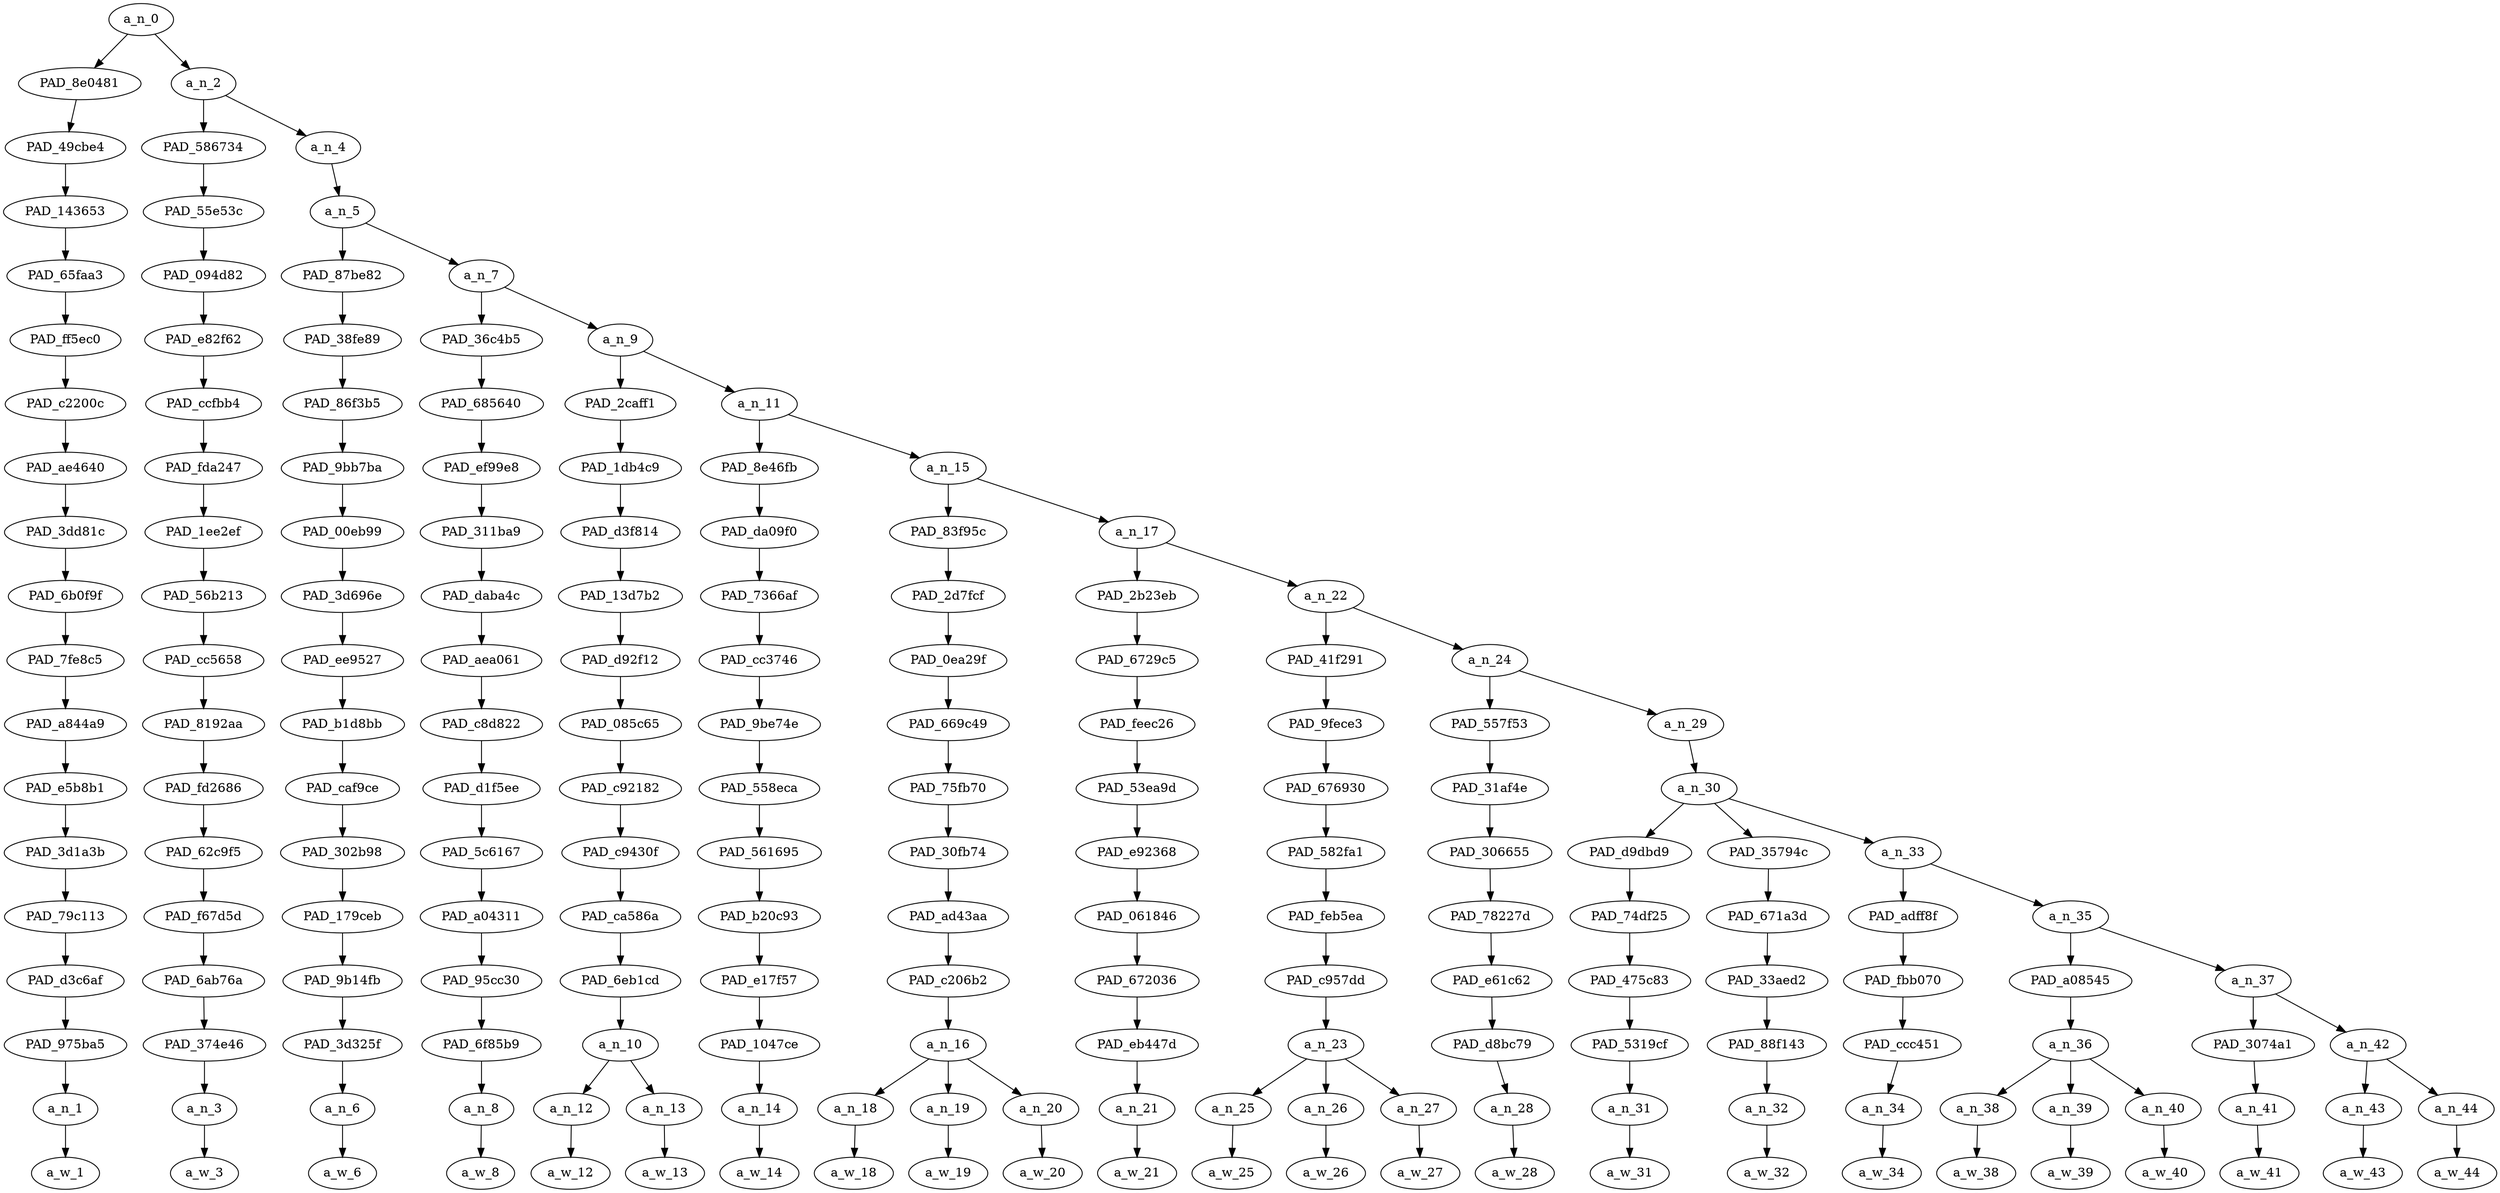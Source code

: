 strict digraph "" {
	a_n_0	[div_dir=1,
		index=0,
		level=18,
		pos="1.07672119140625,18!",
		text_span="[0, 1, 2, 3, 4, 5, 6, 7, 8, 9, 10, 11, 12, 13, 14, 15, 16, 17, 18, 19, 20, 21, 22, 23]",
		value=1.00000001];
	PAD_8e0481	[div_dir=1,
		index=0,
		level=17,
		pos="0.0,17!",
		text_span="[0]",
		value=0.03736972];
	a_n_0 -> PAD_8e0481;
	a_n_2	[div_dir=1,
		index=1,
		level=17,
		pos="2.1534423828125,17!",
		text_span="[1, 2, 3, 4, 5, 6, 7, 8, 9, 10, 11, 12, 13, 14, 15, 16, 17, 18, 19, 20, 21, 22, 23]",
		value=0.96195754];
	a_n_0 -> a_n_2;
	PAD_49cbe4	[div_dir=1,
		index=0,
		level=16,
		pos="0.0,16!",
		text_span="[0]",
		value=0.03736972];
	PAD_8e0481 -> PAD_49cbe4;
	PAD_143653	[div_dir=1,
		index=0,
		level=15,
		pos="0.0,15!",
		text_span="[0]",
		value=0.03736972];
	PAD_49cbe4 -> PAD_143653;
	PAD_65faa3	[div_dir=1,
		index=0,
		level=14,
		pos="0.0,14!",
		text_span="[0]",
		value=0.03736972];
	PAD_143653 -> PAD_65faa3;
	PAD_ff5ec0	[div_dir=1,
		index=0,
		level=13,
		pos="0.0,13!",
		text_span="[0]",
		value=0.03736972];
	PAD_65faa3 -> PAD_ff5ec0;
	PAD_c2200c	[div_dir=1,
		index=0,
		level=12,
		pos="0.0,12!",
		text_span="[0]",
		value=0.03736972];
	PAD_ff5ec0 -> PAD_c2200c;
	PAD_ae4640	[div_dir=1,
		index=0,
		level=11,
		pos="0.0,11!",
		text_span="[0]",
		value=0.03736972];
	PAD_c2200c -> PAD_ae4640;
	PAD_3dd81c	[div_dir=1,
		index=0,
		level=10,
		pos="0.0,10!",
		text_span="[0]",
		value=0.03736972];
	PAD_ae4640 -> PAD_3dd81c;
	PAD_6b0f9f	[div_dir=1,
		index=0,
		level=9,
		pos="0.0,9!",
		text_span="[0]",
		value=0.03736972];
	PAD_3dd81c -> PAD_6b0f9f;
	PAD_7fe8c5	[div_dir=1,
		index=0,
		level=8,
		pos="0.0,8!",
		text_span="[0]",
		value=0.03736972];
	PAD_6b0f9f -> PAD_7fe8c5;
	PAD_a844a9	[div_dir=1,
		index=0,
		level=7,
		pos="0.0,7!",
		text_span="[0]",
		value=0.03736972];
	PAD_7fe8c5 -> PAD_a844a9;
	PAD_e5b8b1	[div_dir=1,
		index=0,
		level=6,
		pos="0.0,6!",
		text_span="[0]",
		value=0.03736972];
	PAD_a844a9 -> PAD_e5b8b1;
	PAD_3d1a3b	[div_dir=1,
		index=0,
		level=5,
		pos="0.0,5!",
		text_span="[0]",
		value=0.03736972];
	PAD_e5b8b1 -> PAD_3d1a3b;
	PAD_79c113	[div_dir=1,
		index=0,
		level=4,
		pos="0.0,4!",
		text_span="[0]",
		value=0.03736972];
	PAD_3d1a3b -> PAD_79c113;
	PAD_d3c6af	[div_dir=1,
		index=0,
		level=3,
		pos="0.0,3!",
		text_span="[0]",
		value=0.03736972];
	PAD_79c113 -> PAD_d3c6af;
	PAD_975ba5	[div_dir=1,
		index=0,
		level=2,
		pos="0.0,2!",
		text_span="[0]",
		value=0.03736972];
	PAD_d3c6af -> PAD_975ba5;
	a_n_1	[div_dir=1,
		index=0,
		level=1,
		pos="0.0,1!",
		text_span="[0]",
		value=0.03736972];
	PAD_975ba5 -> a_n_1;
	a_w_1	[div_dir=0,
		index=0,
		level=0,
		pos="0,0!",
		text_span="[0]",
		value=i];
	a_n_1 -> a_w_1;
	PAD_586734	[div_dir=1,
		index=1,
		level=16,
		pos="1.0,16!",
		text_span="[1]",
		value=0.03403966];
	a_n_2 -> PAD_586734;
	a_n_4	[div_dir=1,
		index=2,
		level=16,
		pos="3.306884765625,16!",
		text_span="[2, 3, 4, 5, 6, 7, 8, 9, 10, 11, 12, 13, 14, 15, 16, 17, 18, 19, 20, 21, 22, 23]",
		value=0.92732983];
	a_n_2 -> a_n_4;
	PAD_55e53c	[div_dir=1,
		index=1,
		level=15,
		pos="1.0,15!",
		text_span="[1]",
		value=0.03403966];
	PAD_586734 -> PAD_55e53c;
	PAD_094d82	[div_dir=1,
		index=1,
		level=14,
		pos="1.0,14!",
		text_span="[1]",
		value=0.03403966];
	PAD_55e53c -> PAD_094d82;
	PAD_e82f62	[div_dir=1,
		index=1,
		level=13,
		pos="1.0,13!",
		text_span="[1]",
		value=0.03403966];
	PAD_094d82 -> PAD_e82f62;
	PAD_ccfbb4	[div_dir=1,
		index=1,
		level=12,
		pos="1.0,12!",
		text_span="[1]",
		value=0.03403966];
	PAD_e82f62 -> PAD_ccfbb4;
	PAD_fda247	[div_dir=1,
		index=1,
		level=11,
		pos="1.0,11!",
		text_span="[1]",
		value=0.03403966];
	PAD_ccfbb4 -> PAD_fda247;
	PAD_1ee2ef	[div_dir=1,
		index=1,
		level=10,
		pos="1.0,10!",
		text_span="[1]",
		value=0.03403966];
	PAD_fda247 -> PAD_1ee2ef;
	PAD_56b213	[div_dir=1,
		index=1,
		level=9,
		pos="1.0,9!",
		text_span="[1]",
		value=0.03403966];
	PAD_1ee2ef -> PAD_56b213;
	PAD_cc5658	[div_dir=1,
		index=1,
		level=8,
		pos="1.0,8!",
		text_span="[1]",
		value=0.03403966];
	PAD_56b213 -> PAD_cc5658;
	PAD_8192aa	[div_dir=1,
		index=1,
		level=7,
		pos="1.0,7!",
		text_span="[1]",
		value=0.03403966];
	PAD_cc5658 -> PAD_8192aa;
	PAD_fd2686	[div_dir=1,
		index=1,
		level=6,
		pos="1.0,6!",
		text_span="[1]",
		value=0.03403966];
	PAD_8192aa -> PAD_fd2686;
	PAD_62c9f5	[div_dir=1,
		index=1,
		level=5,
		pos="1.0,5!",
		text_span="[1]",
		value=0.03403966];
	PAD_fd2686 -> PAD_62c9f5;
	PAD_f67d5d	[div_dir=1,
		index=1,
		level=4,
		pos="1.0,4!",
		text_span="[1]",
		value=0.03403966];
	PAD_62c9f5 -> PAD_f67d5d;
	PAD_6ab76a	[div_dir=1,
		index=1,
		level=3,
		pos="1.0,3!",
		text_span="[1]",
		value=0.03403966];
	PAD_f67d5d -> PAD_6ab76a;
	PAD_374e46	[div_dir=1,
		index=1,
		level=2,
		pos="1.0,2!",
		text_span="[1]",
		value=0.03403966];
	PAD_6ab76a -> PAD_374e46;
	a_n_3	[div_dir=1,
		index=1,
		level=1,
		pos="1.0,1!",
		text_span="[1]",
		value=0.03403966];
	PAD_374e46 -> a_n_3;
	a_w_3	[div_dir=0,
		index=1,
		level=0,
		pos="1,0!",
		text_span="[1]",
		value=hope];
	a_n_3 -> a_w_3;
	a_n_5	[div_dir=1,
		index=2,
		level=15,
		pos="3.306884765625,15!",
		text_span="[2, 3, 4, 5, 6, 7, 8, 9, 10, 11, 12, 13, 14, 15, 16, 17, 18, 19, 20, 21, 22, 23]",
		value=0.92678385];
	a_n_4 -> a_n_5;
	PAD_87be82	[div_dir=1,
		index=2,
		level=14,
		pos="2.0,14!",
		text_span="[2]",
		value=0.02446662];
	a_n_5 -> PAD_87be82;
	a_n_7	[div_dir=1,
		index=3,
		level=14,
		pos="4.61376953125,14!",
		text_span="[3, 4, 5, 6, 7, 8, 9, 10, 11, 12, 13, 14, 15, 16, 17, 18, 19, 20, 21, 22, 23]",
		value=0.90177125];
	a_n_5 -> a_n_7;
	PAD_38fe89	[div_dir=1,
		index=2,
		level=13,
		pos="2.0,13!",
		text_span="[2]",
		value=0.02446662];
	PAD_87be82 -> PAD_38fe89;
	PAD_86f3b5	[div_dir=1,
		index=2,
		level=12,
		pos="2.0,12!",
		text_span="[2]",
		value=0.02446662];
	PAD_38fe89 -> PAD_86f3b5;
	PAD_9bb7ba	[div_dir=1,
		index=2,
		level=11,
		pos="2.0,11!",
		text_span="[2]",
		value=0.02446662];
	PAD_86f3b5 -> PAD_9bb7ba;
	PAD_00eb99	[div_dir=1,
		index=2,
		level=10,
		pos="2.0,10!",
		text_span="[2]",
		value=0.02446662];
	PAD_9bb7ba -> PAD_00eb99;
	PAD_3d696e	[div_dir=1,
		index=2,
		level=9,
		pos="2.0,9!",
		text_span="[2]",
		value=0.02446662];
	PAD_00eb99 -> PAD_3d696e;
	PAD_ee9527	[div_dir=1,
		index=2,
		level=8,
		pos="2.0,8!",
		text_span="[2]",
		value=0.02446662];
	PAD_3d696e -> PAD_ee9527;
	PAD_b1d8bb	[div_dir=1,
		index=2,
		level=7,
		pos="2.0,7!",
		text_span="[2]",
		value=0.02446662];
	PAD_ee9527 -> PAD_b1d8bb;
	PAD_caf9ce	[div_dir=1,
		index=2,
		level=6,
		pos="2.0,6!",
		text_span="[2]",
		value=0.02446662];
	PAD_b1d8bb -> PAD_caf9ce;
	PAD_302b98	[div_dir=1,
		index=2,
		level=5,
		pos="2.0,5!",
		text_span="[2]",
		value=0.02446662];
	PAD_caf9ce -> PAD_302b98;
	PAD_179ceb	[div_dir=1,
		index=2,
		level=4,
		pos="2.0,4!",
		text_span="[2]",
		value=0.02446662];
	PAD_302b98 -> PAD_179ceb;
	PAD_9b14fb	[div_dir=1,
		index=2,
		level=3,
		pos="2.0,3!",
		text_span="[2]",
		value=0.02446662];
	PAD_179ceb -> PAD_9b14fb;
	PAD_3d325f	[div_dir=1,
		index=2,
		level=2,
		pos="2.0,2!",
		text_span="[2]",
		value=0.02446662];
	PAD_9b14fb -> PAD_3d325f;
	a_n_6	[div_dir=1,
		index=2,
		level=1,
		pos="2.0,1!",
		text_span="[2]",
		value=0.02446662];
	PAD_3d325f -> a_n_6;
	a_w_6	[div_dir=0,
		index=2,
		level=0,
		pos="2,0!",
		text_span="[2]",
		value=there];
	a_n_6 -> a_w_6;
	PAD_36c4b5	[div_dir=1,
		index=3,
		level=13,
		pos="3.0,13!",
		text_span="[3]",
		value=0.02523952];
	a_n_7 -> PAD_36c4b5;
	a_n_9	[div_dir=1,
		index=4,
		level=13,
		pos="6.2275390625,13!",
		text_span="[4, 5, 6, 7, 8, 9, 10, 11, 12, 13, 14, 15, 16, 17, 18, 19, 20, 21, 22, 23]",
		value=0.87597586];
	a_n_7 -> a_n_9;
	PAD_685640	[div_dir=1,
		index=3,
		level=12,
		pos="3.0,12!",
		text_span="[3]",
		value=0.02523952];
	PAD_36c4b5 -> PAD_685640;
	PAD_ef99e8	[div_dir=1,
		index=3,
		level=11,
		pos="3.0,11!",
		text_span="[3]",
		value=0.02523952];
	PAD_685640 -> PAD_ef99e8;
	PAD_311ba9	[div_dir=1,
		index=3,
		level=10,
		pos="3.0,10!",
		text_span="[3]",
		value=0.02523952];
	PAD_ef99e8 -> PAD_311ba9;
	PAD_daba4c	[div_dir=1,
		index=3,
		level=9,
		pos="3.0,9!",
		text_span="[3]",
		value=0.02523952];
	PAD_311ba9 -> PAD_daba4c;
	PAD_aea061	[div_dir=1,
		index=3,
		level=8,
		pos="3.0,8!",
		text_span="[3]",
		value=0.02523952];
	PAD_daba4c -> PAD_aea061;
	PAD_c8d822	[div_dir=1,
		index=3,
		level=7,
		pos="3.0,7!",
		text_span="[3]",
		value=0.02523952];
	PAD_aea061 -> PAD_c8d822;
	PAD_d1f5ee	[div_dir=1,
		index=3,
		level=6,
		pos="3.0,6!",
		text_span="[3]",
		value=0.02523952];
	PAD_c8d822 -> PAD_d1f5ee;
	PAD_5c6167	[div_dir=1,
		index=3,
		level=5,
		pos="3.0,5!",
		text_span="[3]",
		value=0.02523952];
	PAD_d1f5ee -> PAD_5c6167;
	PAD_a04311	[div_dir=1,
		index=3,
		level=4,
		pos="3.0,4!",
		text_span="[3]",
		value=0.02523952];
	PAD_5c6167 -> PAD_a04311;
	PAD_95cc30	[div_dir=1,
		index=3,
		level=3,
		pos="3.0,3!",
		text_span="[3]",
		value=0.02523952];
	PAD_a04311 -> PAD_95cc30;
	PAD_6f85b9	[div_dir=1,
		index=3,
		level=2,
		pos="3.0,2!",
		text_span="[3]",
		value=0.02523952];
	PAD_95cc30 -> PAD_6f85b9;
	a_n_8	[div_dir=1,
		index=3,
		level=1,
		pos="3.0,1!",
		text_span="[3]",
		value=0.02523952];
	PAD_6f85b9 -> a_n_8;
	a_w_8	[div_dir=0,
		index=3,
		level=0,
		pos="3,0!",
		text_span="[3]",
		value=are];
	a_n_8 -> a_w_8;
	PAD_2caff1	[div_dir=1,
		index=4,
		level=12,
		pos="4.5,12!",
		text_span="[4, 5]",
		value=0.04184092];
	a_n_9 -> PAD_2caff1;
	a_n_11	[div_dir=1,
		index=5,
		level=12,
		pos="7.955078125,12!",
		text_span="[6, 7, 8, 9, 10, 11, 12, 13, 14, 15, 16, 17, 18, 19, 20, 21, 22, 23]",
		value=0.83357294];
	a_n_9 -> a_n_11;
	PAD_1db4c9	[div_dir=1,
		index=4,
		level=11,
		pos="4.5,11!",
		text_span="[4, 5]",
		value=0.04184092];
	PAD_2caff1 -> PAD_1db4c9;
	PAD_d3f814	[div_dir=1,
		index=4,
		level=10,
		pos="4.5,10!",
		text_span="[4, 5]",
		value=0.04184092];
	PAD_1db4c9 -> PAD_d3f814;
	PAD_13d7b2	[div_dir=1,
		index=4,
		level=9,
		pos="4.5,9!",
		text_span="[4, 5]",
		value=0.04184092];
	PAD_d3f814 -> PAD_13d7b2;
	PAD_d92f12	[div_dir=1,
		index=4,
		level=8,
		pos="4.5,8!",
		text_span="[4, 5]",
		value=0.04184092];
	PAD_13d7b2 -> PAD_d92f12;
	PAD_085c65	[div_dir=1,
		index=4,
		level=7,
		pos="4.5,7!",
		text_span="[4, 5]",
		value=0.04184092];
	PAD_d92f12 -> PAD_085c65;
	PAD_c92182	[div_dir=1,
		index=4,
		level=6,
		pos="4.5,6!",
		text_span="[4, 5]",
		value=0.04184092];
	PAD_085c65 -> PAD_c92182;
	PAD_c9430f	[div_dir=1,
		index=4,
		level=5,
		pos="4.5,5!",
		text_span="[4, 5]",
		value=0.04184092];
	PAD_c92182 -> PAD_c9430f;
	PAD_ca586a	[div_dir=1,
		index=4,
		level=4,
		pos="4.5,4!",
		text_span="[4, 5]",
		value=0.04184092];
	PAD_c9430f -> PAD_ca586a;
	PAD_6eb1cd	[div_dir=1,
		index=4,
		level=3,
		pos="4.5,3!",
		text_span="[4, 5]",
		value=0.04184092];
	PAD_ca586a -> PAD_6eb1cd;
	a_n_10	[div_dir=1,
		index=4,
		level=2,
		pos="4.5,2!",
		text_span="[4, 5]",
		value=0.04184092];
	PAD_6eb1cd -> a_n_10;
	a_n_12	[div_dir=1,
		index=4,
		level=1,
		pos="4.0,1!",
		text_span="[4]",
		value=0.01976835];
	a_n_10 -> a_n_12;
	a_n_13	[div_dir=1,
		index=5,
		level=1,
		pos="5.0,1!",
		text_span="[5]",
		value=0.02202165];
	a_n_10 -> a_n_13;
	a_w_12	[div_dir=0,
		index=4,
		level=0,
		pos="4,0!",
		text_span="[4]",
		value=not];
	a_n_12 -> a_w_12;
	a_w_13	[div_dir=0,
		index=5,
		level=0,
		pos="5,0!",
		text_span="[5]",
		value=many];
	a_n_13 -> a_w_13;
	PAD_8e46fb	[div_dir=1,
		index=5,
		level=11,
		pos="6.0,11!",
		text_span="[6]",
		value=0.01936070];
	a_n_11 -> PAD_8e46fb;
	a_n_15	[div_dir=1,
		index=6,
		level=11,
		pos="9.91015625,11!",
		text_span="[7, 8, 9, 10, 11, 12, 13, 14, 15, 16, 17, 18, 19, 20, 21, 22, 23]",
		value=0.81363775];
	a_n_11 -> a_n_15;
	PAD_da09f0	[div_dir=1,
		index=5,
		level=10,
		pos="6.0,10!",
		text_span="[6]",
		value=0.01936070];
	PAD_8e46fb -> PAD_da09f0;
	PAD_7366af	[div_dir=1,
		index=5,
		level=9,
		pos="6.0,9!",
		text_span="[6]",
		value=0.01936070];
	PAD_da09f0 -> PAD_7366af;
	PAD_cc3746	[div_dir=1,
		index=5,
		level=8,
		pos="6.0,8!",
		text_span="[6]",
		value=0.01936070];
	PAD_7366af -> PAD_cc3746;
	PAD_9be74e	[div_dir=1,
		index=5,
		level=7,
		pos="6.0,7!",
		text_span="[6]",
		value=0.01936070];
	PAD_cc3746 -> PAD_9be74e;
	PAD_558eca	[div_dir=1,
		index=5,
		level=6,
		pos="6.0,6!",
		text_span="[6]",
		value=0.01936070];
	PAD_9be74e -> PAD_558eca;
	PAD_561695	[div_dir=1,
		index=5,
		level=5,
		pos="6.0,5!",
		text_span="[6]",
		value=0.01936070];
	PAD_558eca -> PAD_561695;
	PAD_b20c93	[div_dir=1,
		index=5,
		level=4,
		pos="6.0,4!",
		text_span="[6]",
		value=0.01936070];
	PAD_561695 -> PAD_b20c93;
	PAD_e17f57	[div_dir=1,
		index=5,
		level=3,
		pos="6.0,3!",
		text_span="[6]",
		value=0.01936070];
	PAD_b20c93 -> PAD_e17f57;
	PAD_1047ce	[div_dir=1,
		index=5,
		level=2,
		pos="6.0,2!",
		text_span="[6]",
		value=0.01936070];
	PAD_e17f57 -> PAD_1047ce;
	a_n_14	[div_dir=1,
		index=6,
		level=1,
		pos="6.0,1!",
		text_span="[6]",
		value=0.01936070];
	PAD_1047ce -> a_n_14;
	a_w_14	[div_dir=0,
		index=6,
		level=0,
		pos="6,0!",
		text_span="[6]",
		value=of];
	a_n_14 -> a_w_14;
	PAD_83f95c	[div_dir=1,
		index=6,
		level=10,
		pos="8.0,10!",
		text_span="[7, 8, 9]",
		value=0.15032759];
	a_n_15 -> PAD_83f95c;
	a_n_17	[div_dir=1,
		index=7,
		level=10,
		pos="11.8203125,10!",
		text_span="[10, 11, 12, 13, 14, 15, 16, 17, 18, 19, 20, 21, 22, 23]",
		value=0.66274129];
	a_n_15 -> a_n_17;
	PAD_2d7fcf	[div_dir=1,
		index=6,
		level=9,
		pos="8.0,9!",
		text_span="[7, 8, 9]",
		value=0.15032759];
	PAD_83f95c -> PAD_2d7fcf;
	PAD_0ea29f	[div_dir=1,
		index=6,
		level=8,
		pos="8.0,8!",
		text_span="[7, 8, 9]",
		value=0.15032759];
	PAD_2d7fcf -> PAD_0ea29f;
	PAD_669c49	[div_dir=1,
		index=6,
		level=7,
		pos="8.0,7!",
		text_span="[7, 8, 9]",
		value=0.15032759];
	PAD_0ea29f -> PAD_669c49;
	PAD_75fb70	[div_dir=1,
		index=6,
		level=6,
		pos="8.0,6!",
		text_span="[7, 8, 9]",
		value=0.15032759];
	PAD_669c49 -> PAD_75fb70;
	PAD_30fb74	[div_dir=1,
		index=6,
		level=5,
		pos="8.0,5!",
		text_span="[7, 8, 9]",
		value=0.15032759];
	PAD_75fb70 -> PAD_30fb74;
	PAD_ad43aa	[div_dir=1,
		index=6,
		level=4,
		pos="8.0,4!",
		text_span="[7, 8, 9]",
		value=0.15032759];
	PAD_30fb74 -> PAD_ad43aa;
	PAD_c206b2	[div_dir=1,
		index=6,
		level=3,
		pos="8.0,3!",
		text_span="[7, 8, 9]",
		value=0.15032759];
	PAD_ad43aa -> PAD_c206b2;
	a_n_16	[div_dir=1,
		index=6,
		level=2,
		pos="8.0,2!",
		text_span="[7, 8, 9]",
		value=0.15032759];
	PAD_c206b2 -> a_n_16;
	a_n_18	[div_dir=1,
		index=7,
		level=1,
		pos="7.0,1!",
		text_span="[7]",
		value=0.02930786];
	a_n_16 -> a_n_18;
	a_n_19	[div_dir=1,
		index=8,
		level=1,
		pos="8.0,1!",
		text_span="[8]",
		value=0.03283691];
	a_n_16 -> a_n_19;
	a_n_20	[div_dir=1,
		index=9,
		level=1,
		pos="9.0,1!",
		text_span="[9]",
		value=0.08794970];
	a_n_16 -> a_n_20;
	a_w_18	[div_dir=0,
		index=7,
		level=0,
		pos="7,0!",
		text_span="[7]",
		value=my];
	a_n_18 -> a_w_18;
	a_w_19	[div_dir=0,
		index=8,
		level=0,
		pos="8,0!",
		text_span="[8]",
		value=fellow];
	a_n_19 -> a_w_19;
	a_w_20	[div_dir=0,
		index=9,
		level=0,
		pos="9,0!",
		text_span="[9]",
		value=asians];
	a_n_20 -> a_w_20;
	PAD_2b23eb	[div_dir=1,
		index=7,
		level=9,
		pos="10.0,9!",
		text_span="[10]",
		value=0.02393366];
	a_n_17 -> PAD_2b23eb;
	a_n_22	[div_dir=1,
		index=8,
		level=9,
		pos="13.640625,9!",
		text_span="[11, 12, 13, 14, 15, 16, 17, 18, 19, 20, 21, 22, 23]",
		value=0.63828712];
	a_n_17 -> a_n_22;
	PAD_6729c5	[div_dir=1,
		index=7,
		level=8,
		pos="10.0,8!",
		text_span="[10]",
		value=0.02393366];
	PAD_2b23eb -> PAD_6729c5;
	PAD_feec26	[div_dir=1,
		index=7,
		level=7,
		pos="10.0,7!",
		text_span="[10]",
		value=0.02393366];
	PAD_6729c5 -> PAD_feec26;
	PAD_53ea9d	[div_dir=1,
		index=7,
		level=6,
		pos="10.0,6!",
		text_span="[10]",
		value=0.02393366];
	PAD_feec26 -> PAD_53ea9d;
	PAD_e92368	[div_dir=1,
		index=7,
		level=5,
		pos="10.0,5!",
		text_span="[10]",
		value=0.02393366];
	PAD_53ea9d -> PAD_e92368;
	PAD_061846	[div_dir=1,
		index=7,
		level=4,
		pos="10.0,4!",
		text_span="[10]",
		value=0.02393366];
	PAD_e92368 -> PAD_061846;
	PAD_672036	[div_dir=1,
		index=7,
		level=3,
		pos="10.0,3!",
		text_span="[10]",
		value=0.02393366];
	PAD_061846 -> PAD_672036;
	PAD_eb447d	[div_dir=1,
		index=7,
		level=2,
		pos="10.0,2!",
		text_span="[10]",
		value=0.02393366];
	PAD_672036 -> PAD_eb447d;
	a_n_21	[div_dir=1,
		index=10,
		level=1,
		pos="10.0,1!",
		text_span="[10]",
		value=0.02393366];
	PAD_eb447d -> a_n_21;
	a_w_21	[div_dir=0,
		index=10,
		level=0,
		pos="10,0!",
		text_span="[10]",
		value=in];
	a_n_21 -> a_w_21;
	PAD_41f291	[div_dir=1,
		index=8,
		level=8,
		pos="12.0,8!",
		text_span="[11, 12, 13]",
		value=0.09691388];
	a_n_22 -> PAD_41f291;
	a_n_24	[div_dir=1,
		index=9,
		level=8,
		pos="15.28125,8!",
		text_span="[14, 15, 16, 17, 18, 19, 20, 21, 22, 23]",
		value=0.54085588];
	a_n_22 -> a_n_24;
	PAD_9fece3	[div_dir=1,
		index=8,
		level=7,
		pos="12.0,7!",
		text_span="[11, 12, 13]",
		value=0.09691388];
	PAD_41f291 -> PAD_9fece3;
	PAD_676930	[div_dir=1,
		index=8,
		level=6,
		pos="12.0,6!",
		text_span="[11, 12, 13]",
		value=0.09691388];
	PAD_9fece3 -> PAD_676930;
	PAD_582fa1	[div_dir=1,
		index=8,
		level=5,
		pos="12.0,5!",
		text_span="[11, 12, 13]",
		value=0.09691388];
	PAD_676930 -> PAD_582fa1;
	PAD_feb5ea	[div_dir=1,
		index=8,
		level=4,
		pos="12.0,4!",
		text_span="[11, 12, 13]",
		value=0.09691388];
	PAD_582fa1 -> PAD_feb5ea;
	PAD_c957dd	[div_dir=1,
		index=8,
		level=3,
		pos="12.0,3!",
		text_span="[11, 12, 13]",
		value=0.09691388];
	PAD_feb5ea -> PAD_c957dd;
	a_n_23	[div_dir=1,
		index=8,
		level=2,
		pos="12.0,2!",
		text_span="[11, 12, 13]",
		value=0.09691388];
	PAD_c957dd -> a_n_23;
	a_n_25	[div_dir=1,
		index=11,
		level=1,
		pos="11.0,1!",
		text_span="[11]",
		value=0.04373667];
	a_n_23 -> a_n_25;
	a_n_26	[div_dir=1,
		index=12,
		level=1,
		pos="12.0,1!",
		text_span="[12]",
		value=0.02753330];
	a_n_23 -> a_n_26;
	a_n_27	[div_dir=1,
		index=13,
		level=1,
		pos="13.0,1!",
		text_span="[13]",
		value=0.02560534];
	a_n_23 -> a_n_27;
	a_w_25	[div_dir=0,
		index=11,
		level=0,
		pos="11,0!",
		text_span="[11]",
		value=sweden];
	a_n_25 -> a_w_25;
	a_w_26	[div_dir=0,
		index=12,
		level=0,
		pos="12,0!",
		text_span="[12]",
		value=high];
	a_n_26 -> a_w_26;
	a_w_27	[div_dir=0,
		index=13,
		level=0,
		pos="13,0!",
		text_span="[13]",
		value=chance];
	a_n_27 -> a_w_27;
	PAD_557f53	[div_dir=1,
		index=9,
		level=7,
		pos="14.0,7!",
		text_span="[14]",
		value=0.01989489];
	a_n_24 -> PAD_557f53;
	a_n_29	[div_dir=1,
		index=10,
		level=7,
		pos="16.5625,7!",
		text_span="[15, 16, 17, 18, 19, 20, 21, 22, 23]",
		value=0.52039018];
	a_n_24 -> a_n_29;
	PAD_31af4e	[div_dir=1,
		index=9,
		level=6,
		pos="14.0,6!",
		text_span="[14]",
		value=0.01989489];
	PAD_557f53 -> PAD_31af4e;
	PAD_306655	[div_dir=1,
		index=9,
		level=5,
		pos="14.0,5!",
		text_span="[14]",
		value=0.01989489];
	PAD_31af4e -> PAD_306655;
	PAD_78227d	[div_dir=1,
		index=9,
		level=4,
		pos="14.0,4!",
		text_span="[14]",
		value=0.01989489];
	PAD_306655 -> PAD_78227d;
	PAD_e61c62	[div_dir=1,
		index=9,
		level=3,
		pos="14.0,3!",
		text_span="[14]",
		value=0.01989489];
	PAD_78227d -> PAD_e61c62;
	PAD_d8bc79	[div_dir=1,
		index=9,
		level=2,
		pos="14.0,2!",
		text_span="[14]",
		value=0.01989489];
	PAD_e61c62 -> PAD_d8bc79;
	a_n_28	[div_dir=1,
		index=14,
		level=1,
		pos="14.0,1!",
		text_span="[14]",
		value=0.01989489];
	PAD_d8bc79 -> a_n_28;
	a_w_28	[div_dir=0,
		index=14,
		level=0,
		pos="14,0!",
		text_span="[14]",
		value=of1];
	a_n_28 -> a_w_28;
	a_n_30	[div_dir=1,
		index=10,
		level=6,
		pos="16.5625,6!",
		text_span="[15, 16, 17, 18, 19, 20, 21, 22, 23]",
		value=0.51981181];
	a_n_29 -> a_n_30;
	PAD_d9dbd9	[div_dir=-1,
		index=10,
		level=5,
		pos="15.0,5!",
		text_span="[15]",
		value=0.02639607];
	a_n_30 -> PAD_d9dbd9;
	PAD_35794c	[div_dir=-1,
		index=11,
		level=5,
		pos="16.0,5!",
		text_span="[16]",
		value=0.05085282];
	a_n_30 -> PAD_35794c;
	a_n_33	[div_dir=1,
		index=12,
		level=5,
		pos="18.6875,5!",
		text_span="[17, 18, 19, 20, 21, 22, 23]",
		value=0.44198454];
	a_n_30 -> a_n_33;
	PAD_74df25	[div_dir=-1,
		index=10,
		level=4,
		pos="15.0,4!",
		text_span="[15]",
		value=0.02639607];
	PAD_d9dbd9 -> PAD_74df25;
	PAD_475c83	[div_dir=-1,
		index=10,
		level=3,
		pos="15.0,3!",
		text_span="[15]",
		value=0.02639607];
	PAD_74df25 -> PAD_475c83;
	PAD_5319cf	[div_dir=-1,
		index=10,
		level=2,
		pos="15.0,2!",
		text_span="[15]",
		value=0.02639607];
	PAD_475c83 -> PAD_5319cf;
	a_n_31	[div_dir=-1,
		index=15,
		level=1,
		pos="15.0,1!",
		text_span="[15]",
		value=0.02639607];
	PAD_5319cf -> a_n_31;
	a_w_31	[div_dir=0,
		index=15,
		level=0,
		pos="15,0!",
		text_span="[15]",
		value=falling];
	a_n_31 -> a_w_31;
	PAD_671a3d	[div_dir=-1,
		index=11,
		level=4,
		pos="16.0,4!",
		text_span="[16]",
		value=0.05085282];
	PAD_35794c -> PAD_671a3d;
	PAD_33aed2	[div_dir=-1,
		index=11,
		level=3,
		pos="16.0,3!",
		text_span="[16]",
		value=0.05085282];
	PAD_671a3d -> PAD_33aed2;
	PAD_88f143	[div_dir=-1,
		index=11,
		level=2,
		pos="16.0,2!",
		text_span="[16]",
		value=0.05085282];
	PAD_33aed2 -> PAD_88f143;
	a_n_32	[div_dir=-1,
		index=16,
		level=1,
		pos="16.0,1!",
		text_span="[16]",
		value=0.05085282];
	PAD_88f143 -> a_n_32;
	a_w_32	[div_dir=0,
		index=16,
		level=0,
		pos="16,0!",
		text_span="[16]",
		value=victim];
	a_n_32 -> a_w_32;
	PAD_adff8f	[div_dir=1,
		index=12,
		level=4,
		pos="17.0,4!",
		text_span="[17]",
		value=0.03503811];
	a_n_33 -> PAD_adff8f;
	a_n_35	[div_dir=1,
		index=13,
		level=4,
		pos="20.375,4!",
		text_span="[18, 19, 20, 21, 22, 23]",
		value=0.40621351];
	a_n_33 -> a_n_35;
	PAD_fbb070	[div_dir=1,
		index=12,
		level=3,
		pos="17.0,3!",
		text_span="[17]",
		value=0.03503811];
	PAD_adff8f -> PAD_fbb070;
	PAD_ccc451	[div_dir=1,
		index=12,
		level=2,
		pos="17.0,2!",
		text_span="[17]",
		value=0.03503811];
	PAD_fbb070 -> PAD_ccc451;
	a_n_34	[div_dir=1,
		index=17,
		level=1,
		pos="17.0,1!",
		text_span="[17]",
		value=0.03503811];
	PAD_ccc451 -> a_n_34;
	a_w_34	[div_dir=0,
		index=17,
		level=0,
		pos="17,0!",
		text_span="[17]",
		value=to];
	a_n_34 -> a_w_34;
	PAD_a08545	[div_dir=1,
		index=13,
		level=3,
		pos="19.0,3!",
		text_span="[18, 19, 20]",
		value=0.31475023];
	a_n_35 -> PAD_a08545;
	a_n_37	[div_dir=1,
		index=14,
		level=3,
		pos="21.75,3!",
		text_span="[21, 22, 23]",
		value=0.09068848];
	a_n_35 -> a_n_37;
	a_n_36	[div_dir=1,
		index=13,
		level=2,
		pos="19.0,2!",
		text_span="[18, 19, 20]",
		value=0.31475023];
	PAD_a08545 -> a_n_36;
	a_n_38	[div_dir=1,
		index=18,
		level=1,
		pos="18.0,1!",
		text_span="[18]",
		value=0.13591769];
	a_n_36 -> a_n_38;
	a_n_39	[div_dir=-1,
		index=19,
		level=1,
		pos="19.0,1!",
		text_span="[19]",
		value=0.10510090];
	a_n_36 -> a_n_39;
	a_n_40	[div_dir=1,
		index=20,
		level=1,
		pos="20.0,1!",
		text_span="[20]",
		value=0.07294929];
	a_n_36 -> a_n_40;
	a_w_38	[div_dir=0,
		index=18,
		level=0,
		pos="18,0!",
		text_span="[18]",
		value=islamic];
	a_n_38 -> a_w_38;
	a_w_39	[div_dir=0,
		index=19,
		level=0,
		pos="19,0!",
		text_span="[19]",
		value=rape];
	a_n_39 -> a_w_39;
	a_w_40	[div_dir=0,
		index=20,
		level=0,
		pos="20,0!",
		text_span="[20]",
		value=gangs];
	a_n_40 -> a_w_40;
	PAD_3074a1	[div_dir=1,
		index=14,
		level=2,
		pos="21.0,2!",
		text_span="[21]",
		value=0.02791559];
	a_n_37 -> PAD_3074a1;
	a_n_42	[div_dir=1,
		index=15,
		level=2,
		pos="22.5,2!",
		text_span="[22, 23]",
		value=0.06245320];
	a_n_37 -> a_n_42;
	a_n_41	[div_dir=1,
		index=21,
		level=1,
		pos="21.0,1!",
		text_span="[21]",
		value=0.02791559];
	PAD_3074a1 -> a_n_41;
	a_w_41	[div_dir=0,
		index=21,
		level=0,
		pos="21,0!",
		text_span="[21]",
		value=in1];
	a_n_41 -> a_w_41;
	a_n_43	[div_dir=1,
		index=22,
		level=1,
		pos="22.0,1!",
		text_span="[22]",
		value=0.02536415];
	a_n_42 -> a_n_43;
	a_n_44	[div_dir=1,
		index=23,
		level=1,
		pos="23.0,1!",
		text_span="[23]",
		value=0.03681459];
	a_n_42 -> a_n_44;
	a_w_43	[div_dir=0,
		index=22,
		level=0,
		pos="22,0!",
		text_span="[22]",
		value=that];
	a_n_43 -> a_w_43;
	a_w_44	[div_dir=0,
		index=23,
		level=0,
		pos="23,0!",
		text_span="[23]",
		value=country];
	a_n_44 -> a_w_44;
}
